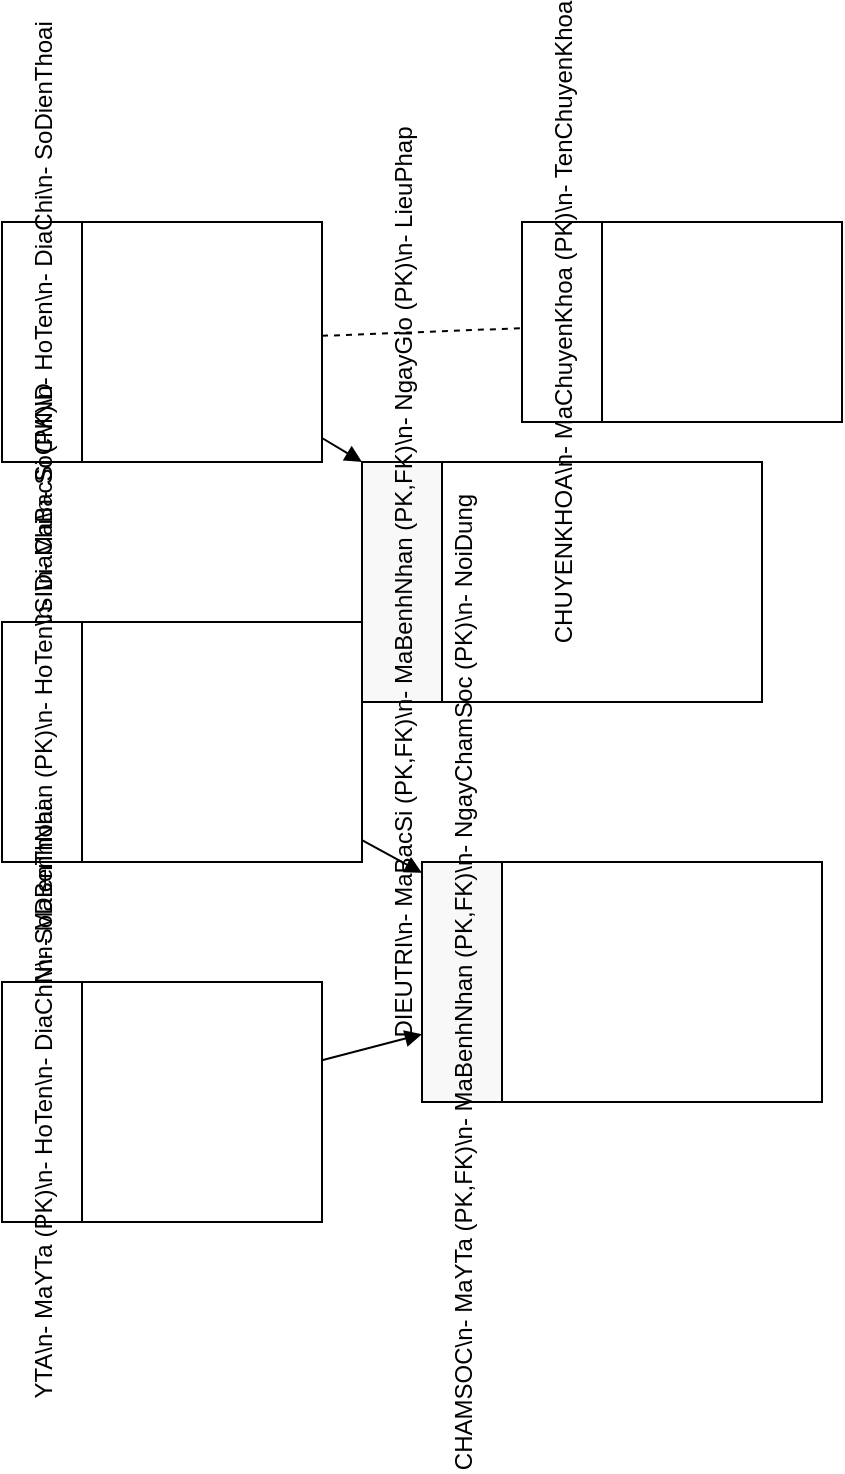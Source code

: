 <mxfile>
  <diagram name="ERD Benh Vien" id="abcdefgh">
    <mxGraphModel dx="1366" dy="768" grid="1" gridSize="10" guides="1" tooltips="1" connect="1" arrows="1" fold="1" page="1" pageScale="1" pageWidth="827" pageHeight="1169">
      <root>
        <mxCell id="0" />
        <mxCell id="1" parent="0" />

        <!-- Entity: BACSI -->
        <mxCell id="bacsi" value="BACSI\n- MaBacSi (PK)\n- HoTen\n- DiaChi\n- SoDienThoai" style="shape=swimlane;childLayout=stackLayout;horizontal=0;" vertex="1" parent="1">
          <mxGeometry x="40" y="40" width="160" height="120" as="geometry"/>
        </mxCell>

        <!-- Entity: CHUYENKHOA -->
        <mxCell id="chuyenkhoa" value="CHUYENKHOA\n- MaChuyenKhoa (PK)\n- TenChuyenKhoa" style="shape=swimlane;childLayout=stackLayout;horizontal=0;" vertex="1" parent="1">
          <mxGeometry x="300" y="40" width="160" height="100" as="geometry"/>
        </mxCell>

        <!-- Relation: BACSI_CHUYENKHOA -->
        <mxCell id="rel_bacsi_ck" style="endArrow=none;startArrow=none;dashed=1;" edge="1" parent="1" source="bacsi" target="chuyenkhoa">
          <mxGeometry relative="1" as="geometry"/>
        </mxCell>

        <!-- Entity: BENHNHAN -->
        <mxCell id="benhnhan" value="BENHNHAN\n- MaBenhNhan (PK)\n- HoTen\n- DiaChi\n- SoCMND" style="shape=swimlane;childLayout=stackLayout;horizontal=0;" vertex="1" parent="1">
          <mxGeometry x="40" y="240" width="180" height="120" as="geometry"/>
        </mxCell>

        <!-- Entity: DIEUTRI -->
        <mxCell id="dieutri" value="DIEUTRI\n- MaBacSi (PK,FK)\n- MaBenhNhan (PK,FK)\n- NgayGio (PK)\n- LieuPhap" style="shape=swimlane;childLayout=stackLayout;horizontal=0;fillColor=#f8f8f8;" vertex="1" parent="1">
          <mxGeometry x="220" y="160" width="200" height="120" as="geometry"/>
        </mxCell>

        <!-- Relation: BACSI -> DIEUTRI -->
        <mxCell id="rel_bacsi_dtr" style="endArrow=block;" edge="1" parent="1" source="bacsi" target="dieutri">
          <mxGeometry relative="1" as="geometry"/>
        </mxCell>

        <!-- Relation: BENHNHAN -> DIEUTRI -->
        <mxCell id="rel_benhnhan_dtr" style="endArrow=block;" edge="1" parent="1" source="benhnhan" target="dieutri">
          <mxGeometry relative="1" as="geometry"/>
        </mxCell>

        <!-- Entity: YTA -->
        <mxCell id="yta" value="YTA\n- MaYTa (PK)\n- HoTen\n- DiaChi\n- SoDienThoai" style="shape=swimlane;childLayout=stackLayout;horizontal=0;" vertex="1" parent="1">
          <mxGeometry x="40" y="420" width="160" height="120" as="geometry"/>
        </mxCell>

        <!-- Entity: CHAMSOC -->
        <mxCell id="chamsoc" value="CHAMSOC\n- MaYTa (PK,FK)\n- MaBenhNhan (PK,FK)\n- NgayChamSoc (PK)\n- NoiDung" style="shape=swimlane;childLayout=stackLayout;horizontal=0;fillColor=#f8f8f8;" vertex="1" parent="1">
          <mxGeometry x="250" y="360" width="200" height="120" as="geometry"/>
        </mxCell>

        <!-- Relation: YTA -> CHAMSOC -->
        <mxCell id="rel_yta_cs" style="endArrow=block;" edge="1" parent="1" source="yta" target="chamsoc">
          <mxGeometry relative="1" as="geometry"/>
        </mxCell>

        <!-- Relation: BENHNHAN -> CHAMSOC -->
        <mxCell id="rel_bn_cs" style="endArrow=block;" edge="1" parent="1" source="benhnhan" target="chamsoc">
          <mxGeometry relative="1" as="geometry"/>
        </mxCell>

      </root>
    </mxGraphModel>
  </diagram>
</mxfile>
